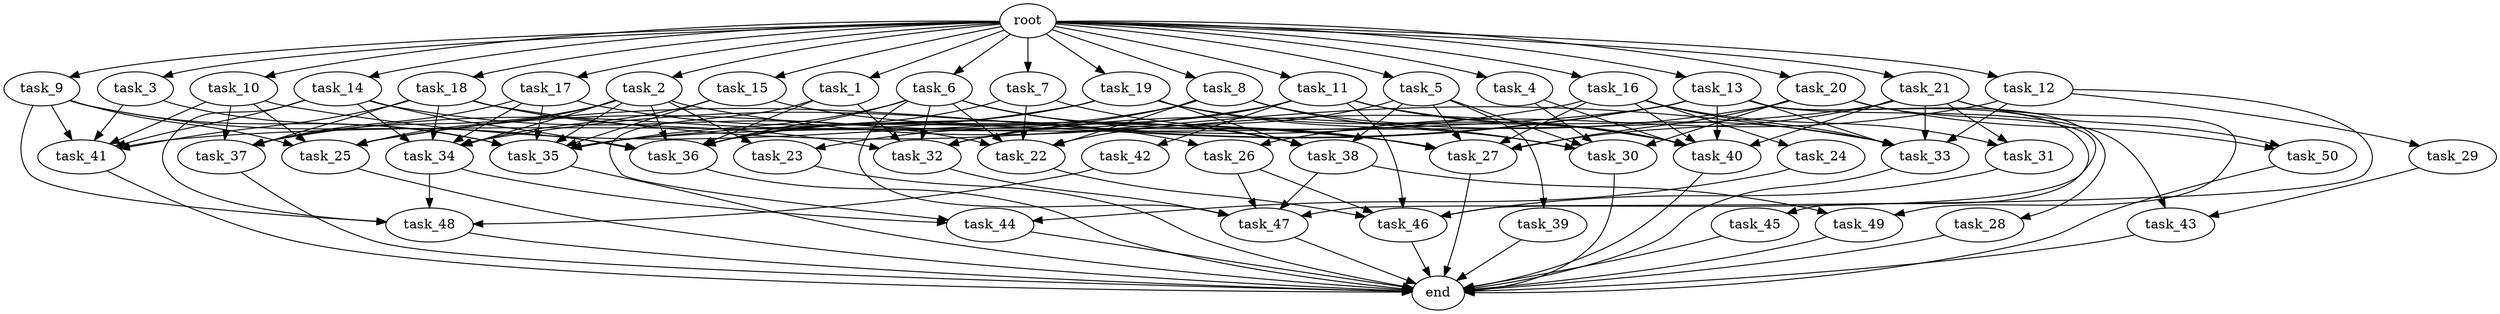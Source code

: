 digraph G {
  root [size="0.000000e+00"];
  task_1 [size="9.952464e+10"];
  task_2 [size="4.383971e+10"];
  task_3 [size="8.169921e+07"];
  task_4 [size="1.399407e+10"];
  task_5 [size="9.023910e+10"];
  task_6 [size="9.031926e+10"];
  task_7 [size="9.264237e+10"];
  task_8 [size="7.119850e+10"];
  task_9 [size="5.506255e+10"];
  task_10 [size="5.491777e+10"];
  task_11 [size="9.435086e+10"];
  task_12 [size="1.580275e+10"];
  task_13 [size="7.583759e+10"];
  task_14 [size="5.778825e+10"];
  task_15 [size="4.269807e+10"];
  task_16 [size="8.524419e+10"];
  task_17 [size="4.286675e+10"];
  task_18 [size="2.199175e+10"];
  task_19 [size="1.639754e+10"];
  task_20 [size="1.755032e+09"];
  task_21 [size="6.469034e+10"];
  task_22 [size="2.236228e+10"];
  task_23 [size="7.743674e+10"];
  task_24 [size="5.033368e+10"];
  task_25 [size="9.869283e+10"];
  task_26 [size="3.753977e+10"];
  task_27 [size="4.205854e+10"];
  task_28 [size="1.061204e+08"];
  task_29 [size="6.406350e+10"];
  task_30 [size="5.793473e+10"];
  task_31 [size="6.965498e+10"];
  task_32 [size="3.475721e+10"];
  task_33 [size="6.593867e+10"];
  task_34 [size="3.260441e+10"];
  task_35 [size="8.055483e+10"];
  task_36 [size="8.390095e+10"];
  task_37 [size="8.465290e+10"];
  task_38 [size="5.889943e+10"];
  task_39 [size="4.891696e+10"];
  task_40 [size="3.406388e+09"];
  task_41 [size="2.607138e+10"];
  task_42 [size="8.187188e+10"];
  task_43 [size="2.013067e+10"];
  task_44 [size="2.440643e+10"];
  task_45 [size="3.925308e+10"];
  task_46 [size="7.258306e+10"];
  task_47 [size="5.737027e+08"];
  task_48 [size="9.462786e+10"];
  task_49 [size="9.945676e+10"];
  task_50 [size="2.706190e+10"];
  end [size="0.000000e+00"];

  root -> task_1 [size="1.000000e-12"];
  root -> task_2 [size="1.000000e-12"];
  root -> task_3 [size="1.000000e-12"];
  root -> task_4 [size="1.000000e-12"];
  root -> task_5 [size="1.000000e-12"];
  root -> task_6 [size="1.000000e-12"];
  root -> task_7 [size="1.000000e-12"];
  root -> task_8 [size="1.000000e-12"];
  root -> task_9 [size="1.000000e-12"];
  root -> task_10 [size="1.000000e-12"];
  root -> task_11 [size="1.000000e-12"];
  root -> task_12 [size="1.000000e-12"];
  root -> task_13 [size="1.000000e-12"];
  root -> task_14 [size="1.000000e-12"];
  root -> task_15 [size="1.000000e-12"];
  root -> task_16 [size="1.000000e-12"];
  root -> task_17 [size="1.000000e-12"];
  root -> task_18 [size="1.000000e-12"];
  root -> task_19 [size="1.000000e-12"];
  root -> task_20 [size="1.000000e-12"];
  root -> task_21 [size="1.000000e-12"];
  task_1 -> task_32 [size="6.951442e+07"];
  task_1 -> task_36 [size="1.048762e+08"];
  task_1 -> task_44 [size="8.135478e+07"];
  task_2 -> task_23 [size="3.871837e+08"];
  task_2 -> task_25 [size="1.973857e+08"];
  task_2 -> task_34 [size="5.434068e+07"];
  task_2 -> task_35 [size="1.006935e+08"];
  task_2 -> task_36 [size="1.048762e+08"];
  task_2 -> task_37 [size="1.693058e+08"];
  task_2 -> task_40 [size="4.257986e+06"];
  task_3 -> task_35 [size="1.006935e+08"];
  task_3 -> task_41 [size="4.345229e+07"];
  task_4 -> task_30 [size="1.158695e+08"];
  task_4 -> task_40 [size="4.257986e+06"];
  task_5 -> task_22 [size="4.472457e+07"];
  task_5 -> task_27 [size="6.008363e+07"];
  task_5 -> task_30 [size="1.158695e+08"];
  task_5 -> task_38 [size="1.472486e+08"];
  task_5 -> task_39 [size="4.891696e+08"];
  task_6 -> task_22 [size="4.472457e+07"];
  task_6 -> task_27 [size="6.008363e+07"];
  task_6 -> task_32 [size="6.951442e+07"];
  task_6 -> task_35 [size="1.006935e+08"];
  task_6 -> task_36 [size="1.048762e+08"];
  task_6 -> task_38 [size="1.472486e+08"];
  task_6 -> task_47 [size="1.147405e+06"];
  task_7 -> task_22 [size="4.472457e+07"];
  task_7 -> task_27 [size="6.008363e+07"];
  task_7 -> task_36 [size="1.048762e+08"];
  task_8 -> task_22 [size="4.472457e+07"];
  task_8 -> task_23 [size="3.871837e+08"];
  task_8 -> task_30 [size="1.158695e+08"];
  task_8 -> task_36 [size="1.048762e+08"];
  task_8 -> task_40 [size="4.257986e+06"];
  task_9 -> task_25 [size="1.973857e+08"];
  task_9 -> task_35 [size="1.006935e+08"];
  task_9 -> task_36 [size="1.048762e+08"];
  task_9 -> task_41 [size="4.345229e+07"];
  task_9 -> task_48 [size="2.365696e+08"];
  task_10 -> task_25 [size="1.973857e+08"];
  task_10 -> task_27 [size="6.008363e+07"];
  task_10 -> task_37 [size="1.693058e+08"];
  task_10 -> task_41 [size="4.345229e+07"];
  task_11 -> task_25 [size="1.973857e+08"];
  task_11 -> task_32 [size="6.951442e+07"];
  task_11 -> task_33 [size="1.098978e+08"];
  task_11 -> task_40 [size="4.257986e+06"];
  task_11 -> task_42 [size="8.187188e+08"];
  task_11 -> task_46 [size="1.451661e+08"];
  task_12 -> task_26 [size="1.876989e+08"];
  task_12 -> task_29 [size="6.406350e+08"];
  task_12 -> task_33 [size="1.098978e+08"];
  task_12 -> task_47 [size="1.147405e+06"];
  task_13 -> task_25 [size="1.973857e+08"];
  task_13 -> task_28 [size="1.061204e+06"];
  task_13 -> task_33 [size="1.098978e+08"];
  task_13 -> task_35 [size="1.006935e+08"];
  task_13 -> task_40 [size="4.257986e+06"];
  task_13 -> task_41 [size="4.345229e+07"];
  task_13 -> task_43 [size="1.006533e+08"];
  task_13 -> task_45 [size="3.925308e+08"];
  task_14 -> task_22 [size="4.472457e+07"];
  task_14 -> task_34 [size="5.434068e+07"];
  task_14 -> task_36 [size="1.048762e+08"];
  task_14 -> task_41 [size="4.345229e+07"];
  task_14 -> task_48 [size="2.365696e+08"];
  task_15 -> task_34 [size="5.434068e+07"];
  task_15 -> task_35 [size="1.006935e+08"];
  task_15 -> task_38 [size="1.472486e+08"];
  task_16 -> task_24 [size="5.033368e+08"];
  task_16 -> task_27 [size="6.008363e+07"];
  task_16 -> task_31 [size="3.482749e+08"];
  task_16 -> task_33 [size="1.098978e+08"];
  task_16 -> task_34 [size="5.434068e+07"];
  task_16 -> task_40 [size="4.257986e+06"];
  task_17 -> task_26 [size="1.876989e+08"];
  task_17 -> task_34 [size="5.434068e+07"];
  task_17 -> task_35 [size="1.006935e+08"];
  task_17 -> task_37 [size="1.693058e+08"];
  task_18 -> task_32 [size="6.951442e+07"];
  task_18 -> task_33 [size="1.098978e+08"];
  task_18 -> task_34 [size="5.434068e+07"];
  task_18 -> task_37 [size="1.693058e+08"];
  task_18 -> task_41 [size="4.345229e+07"];
  task_19 -> task_30 [size="1.158695e+08"];
  task_19 -> task_36 [size="1.048762e+08"];
  task_19 -> task_37 [size="1.693058e+08"];
  task_19 -> task_38 [size="1.472486e+08"];
  task_19 -> task_40 [size="4.257986e+06"];
  task_20 -> task_27 [size="6.008363e+07"];
  task_20 -> task_30 [size="1.158695e+08"];
  task_20 -> task_32 [size="6.951442e+07"];
  task_20 -> task_46 [size="1.451661e+08"];
  task_20 -> task_50 [size="1.353095e+08"];
  task_21 -> task_27 [size="6.008363e+07"];
  task_21 -> task_31 [size="3.482749e+08"];
  task_21 -> task_33 [size="1.098978e+08"];
  task_21 -> task_35 [size="1.006935e+08"];
  task_21 -> task_40 [size="4.257986e+06"];
  task_21 -> task_49 [size="4.972838e+08"];
  task_21 -> task_50 [size="1.353095e+08"];
  task_22 -> task_46 [size="1.451661e+08"];
  task_23 -> end [size="1.000000e-12"];
  task_24 -> task_44 [size="8.135478e+07"];
  task_25 -> end [size="1.000000e-12"];
  task_26 -> task_46 [size="1.451661e+08"];
  task_26 -> task_47 [size="1.147405e+06"];
  task_27 -> end [size="1.000000e-12"];
  task_28 -> end [size="1.000000e-12"];
  task_29 -> task_43 [size="1.006533e+08"];
  task_30 -> end [size="1.000000e-12"];
  task_31 -> task_46 [size="1.451661e+08"];
  task_32 -> task_47 [size="1.147405e+06"];
  task_33 -> end [size="1.000000e-12"];
  task_34 -> task_44 [size="8.135478e+07"];
  task_34 -> task_48 [size="2.365696e+08"];
  task_35 -> end [size="1.000000e-12"];
  task_36 -> end [size="1.000000e-12"];
  task_37 -> end [size="1.000000e-12"];
  task_38 -> task_47 [size="1.147405e+06"];
  task_38 -> task_49 [size="4.972838e+08"];
  task_39 -> end [size="1.000000e-12"];
  task_40 -> end [size="1.000000e-12"];
  task_41 -> end [size="1.000000e-12"];
  task_42 -> task_48 [size="2.365696e+08"];
  task_43 -> end [size="1.000000e-12"];
  task_44 -> end [size="1.000000e-12"];
  task_45 -> end [size="1.000000e-12"];
  task_46 -> end [size="1.000000e-12"];
  task_47 -> end [size="1.000000e-12"];
  task_48 -> end [size="1.000000e-12"];
  task_49 -> end [size="1.000000e-12"];
  task_50 -> end [size="1.000000e-12"];
}
